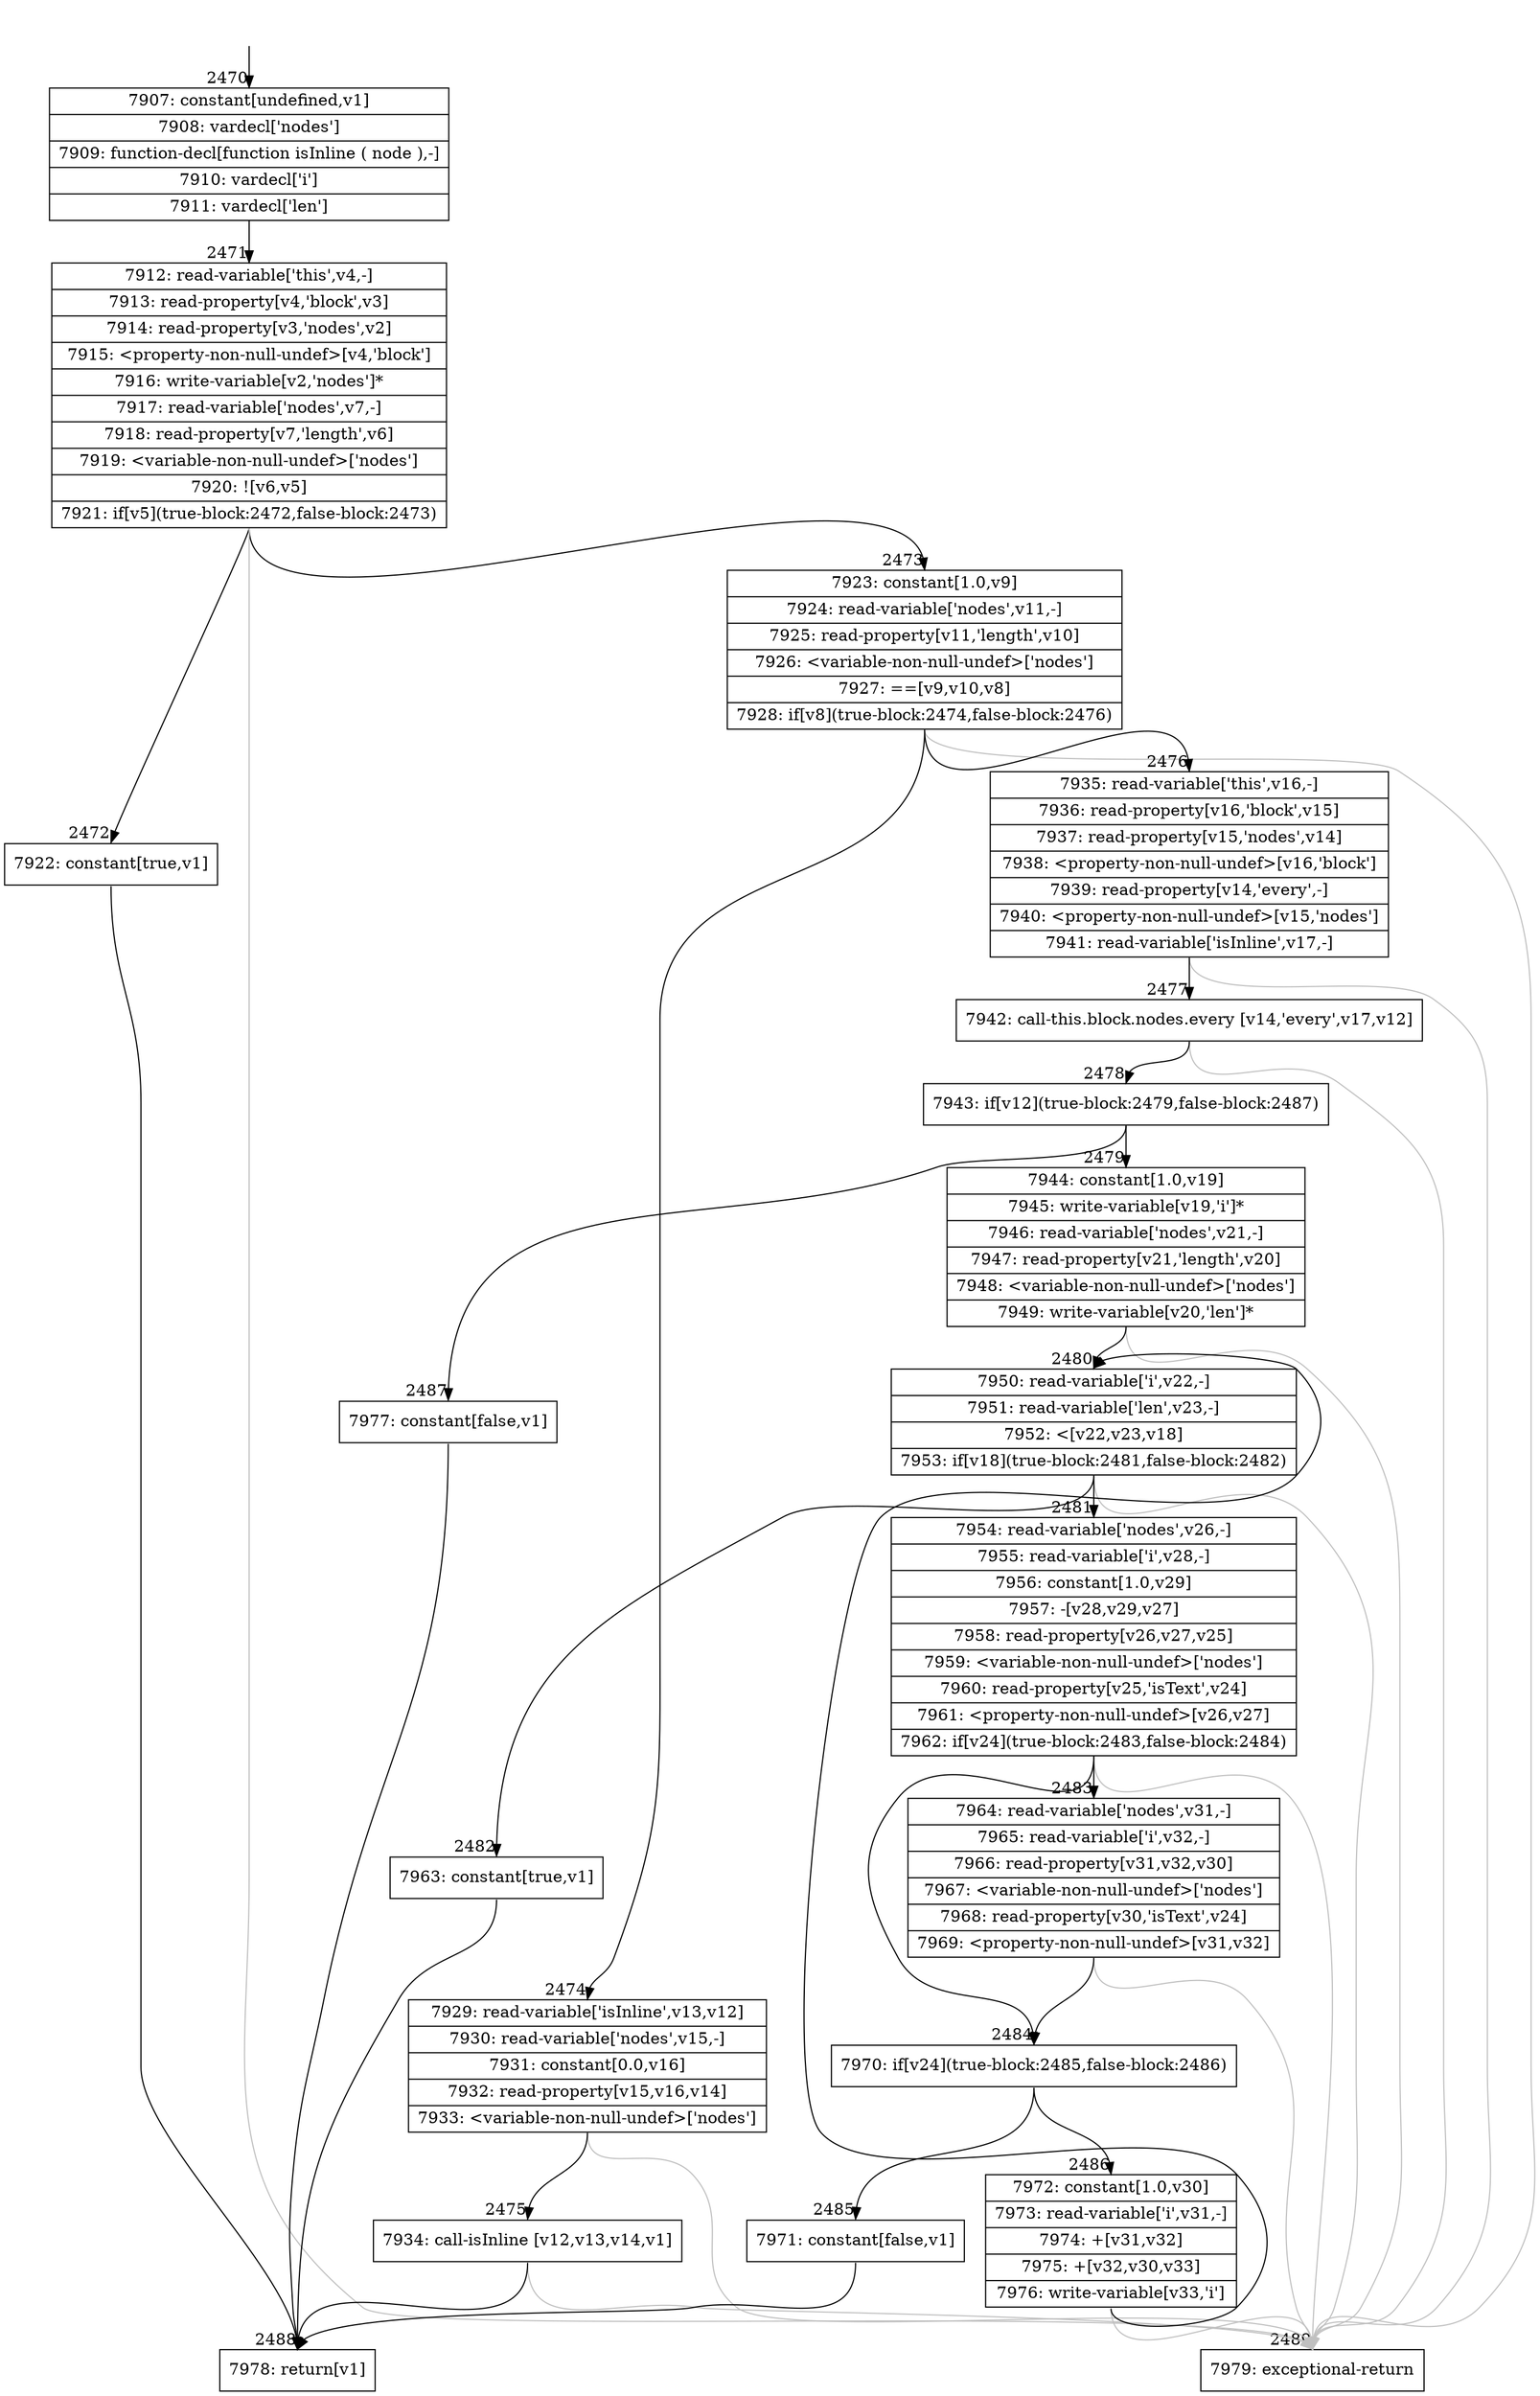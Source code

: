 digraph {
rankdir="TD"
BB_entry150[shape=none,label=""];
BB_entry150 -> BB2470 [tailport=s, headport=n, headlabel="    2470"]
BB2470 [shape=record label="{7907: constant[undefined,v1]|7908: vardecl['nodes']|7909: function-decl[function isInline ( node ),-]|7910: vardecl['i']|7911: vardecl['len']}" ] 
BB2470 -> BB2471 [tailport=s, headport=n, headlabel="      2471"]
BB2471 [shape=record label="{7912: read-variable['this',v4,-]|7913: read-property[v4,'block',v3]|7914: read-property[v3,'nodes',v2]|7915: \<property-non-null-undef\>[v4,'block']|7916: write-variable[v2,'nodes']*|7917: read-variable['nodes',v7,-]|7918: read-property[v7,'length',v6]|7919: \<variable-non-null-undef\>['nodes']|7920: ![v6,v5]|7921: if[v5](true-block:2472,false-block:2473)}" ] 
BB2471 -> BB2472 [tailport=s, headport=n, headlabel="      2472"]
BB2471 -> BB2473 [tailport=s, headport=n, headlabel="      2473"]
BB2471 -> BB2489 [tailport=s, headport=n, color=gray, headlabel="      2489"]
BB2472 [shape=record label="{7922: constant[true,v1]}" ] 
BB2472 -> BB2488 [tailport=s, headport=n, headlabel="      2488"]
BB2473 [shape=record label="{7923: constant[1.0,v9]|7924: read-variable['nodes',v11,-]|7925: read-property[v11,'length',v10]|7926: \<variable-non-null-undef\>['nodes']|7927: ==[v9,v10,v8]|7928: if[v8](true-block:2474,false-block:2476)}" ] 
BB2473 -> BB2474 [tailport=s, headport=n, headlabel="      2474"]
BB2473 -> BB2476 [tailport=s, headport=n, headlabel="      2476"]
BB2473 -> BB2489 [tailport=s, headport=n, color=gray]
BB2474 [shape=record label="{7929: read-variable['isInline',v13,v12]|7930: read-variable['nodes',v15,-]|7931: constant[0.0,v16]|7932: read-property[v15,v16,v14]|7933: \<variable-non-null-undef\>['nodes']}" ] 
BB2474 -> BB2475 [tailport=s, headport=n, headlabel="      2475"]
BB2474 -> BB2489 [tailport=s, headport=n, color=gray]
BB2475 [shape=record label="{7934: call-isInline [v12,v13,v14,v1]}" ] 
BB2475 -> BB2488 [tailport=s, headport=n]
BB2475 -> BB2489 [tailport=s, headport=n, color=gray]
BB2476 [shape=record label="{7935: read-variable['this',v16,-]|7936: read-property[v16,'block',v15]|7937: read-property[v15,'nodes',v14]|7938: \<property-non-null-undef\>[v16,'block']|7939: read-property[v14,'every',-]|7940: \<property-non-null-undef\>[v15,'nodes']|7941: read-variable['isInline',v17,-]}" ] 
BB2476 -> BB2477 [tailport=s, headport=n, headlabel="      2477"]
BB2476 -> BB2489 [tailport=s, headport=n, color=gray]
BB2477 [shape=record label="{7942: call-this.block.nodes.every [v14,'every',v17,v12]}" ] 
BB2477 -> BB2478 [tailport=s, headport=n, headlabel="      2478"]
BB2477 -> BB2489 [tailport=s, headport=n, color=gray]
BB2478 [shape=record label="{7943: if[v12](true-block:2479,false-block:2487)}" ] 
BB2478 -> BB2479 [tailport=s, headport=n, headlabel="      2479"]
BB2478 -> BB2487 [tailport=s, headport=n, headlabel="      2487"]
BB2479 [shape=record label="{7944: constant[1.0,v19]|7945: write-variable[v19,'i']*|7946: read-variable['nodes',v21,-]|7947: read-property[v21,'length',v20]|7948: \<variable-non-null-undef\>['nodes']|7949: write-variable[v20,'len']*}" ] 
BB2479 -> BB2480 [tailport=s, headport=n, headlabel="      2480"]
BB2479 -> BB2489 [tailport=s, headport=n, color=gray]
BB2480 [shape=record label="{7950: read-variable['i',v22,-]|7951: read-variable['len',v23,-]|7952: \<[v22,v23,v18]|7953: if[v18](true-block:2481,false-block:2482)}" ] 
BB2480 -> BB2481 [tailport=s, headport=n, headlabel="      2481"]
BB2480 -> BB2482 [tailport=s, headport=n, headlabel="      2482"]
BB2480 -> BB2489 [tailport=s, headport=n, color=gray]
BB2481 [shape=record label="{7954: read-variable['nodes',v26,-]|7955: read-variable['i',v28,-]|7956: constant[1.0,v29]|7957: -[v28,v29,v27]|7958: read-property[v26,v27,v25]|7959: \<variable-non-null-undef\>['nodes']|7960: read-property[v25,'isText',v24]|7961: \<property-non-null-undef\>[v26,v27]|7962: if[v24](true-block:2483,false-block:2484)}" ] 
BB2481 -> BB2484 [tailport=s, headport=n, headlabel="      2484"]
BB2481 -> BB2483 [tailport=s, headport=n, headlabel="      2483"]
BB2481 -> BB2489 [tailport=s, headport=n, color=gray]
BB2482 [shape=record label="{7963: constant[true,v1]}" ] 
BB2482 -> BB2488 [tailport=s, headport=n]
BB2483 [shape=record label="{7964: read-variable['nodes',v31,-]|7965: read-variable['i',v32,-]|7966: read-property[v31,v32,v30]|7967: \<variable-non-null-undef\>['nodes']|7968: read-property[v30,'isText',v24]|7969: \<property-non-null-undef\>[v31,v32]}" ] 
BB2483 -> BB2484 [tailport=s, headport=n]
BB2483 -> BB2489 [tailport=s, headport=n, color=gray]
BB2484 [shape=record label="{7970: if[v24](true-block:2485,false-block:2486)}" ] 
BB2484 -> BB2485 [tailport=s, headport=n, headlabel="      2485"]
BB2484 -> BB2486 [tailport=s, headport=n, headlabel="      2486"]
BB2485 [shape=record label="{7971: constant[false,v1]}" ] 
BB2485 -> BB2488 [tailport=s, headport=n]
BB2486 [shape=record label="{7972: constant[1.0,v30]|7973: read-variable['i',v31,-]|7974: +[v31,v32]|7975: +[v32,v30,v33]|7976: write-variable[v33,'i']}" ] 
BB2486 -> BB2480 [tailport=s, headport=n]
BB2486 -> BB2489 [tailport=s, headport=n, color=gray]
BB2487 [shape=record label="{7977: constant[false,v1]}" ] 
BB2487 -> BB2488 [tailport=s, headport=n]
BB2488 [shape=record label="{7978: return[v1]}" ] 
BB2489 [shape=record label="{7979: exceptional-return}" ] 
//#$~ 2712
}
